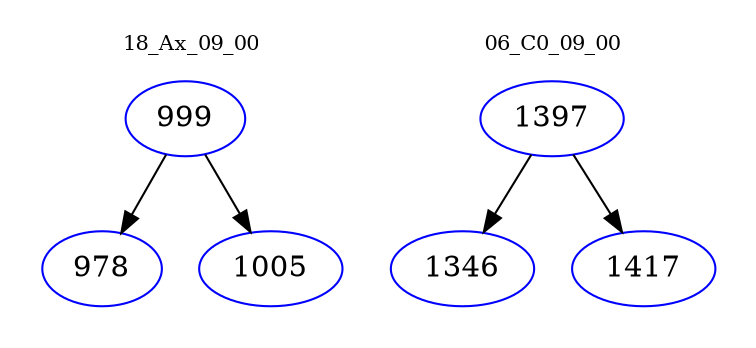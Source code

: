 digraph{
subgraph cluster_0 {
color = white
label = "18_Ax_09_00";
fontsize=10;
T0_999 [label="999", color="blue"]
T0_999 -> T0_978 [color="black"]
T0_978 [label="978", color="blue"]
T0_999 -> T0_1005 [color="black"]
T0_1005 [label="1005", color="blue"]
}
subgraph cluster_1 {
color = white
label = "06_C0_09_00";
fontsize=10;
T1_1397 [label="1397", color="blue"]
T1_1397 -> T1_1346 [color="black"]
T1_1346 [label="1346", color="blue"]
T1_1397 -> T1_1417 [color="black"]
T1_1417 [label="1417", color="blue"]
}
}
